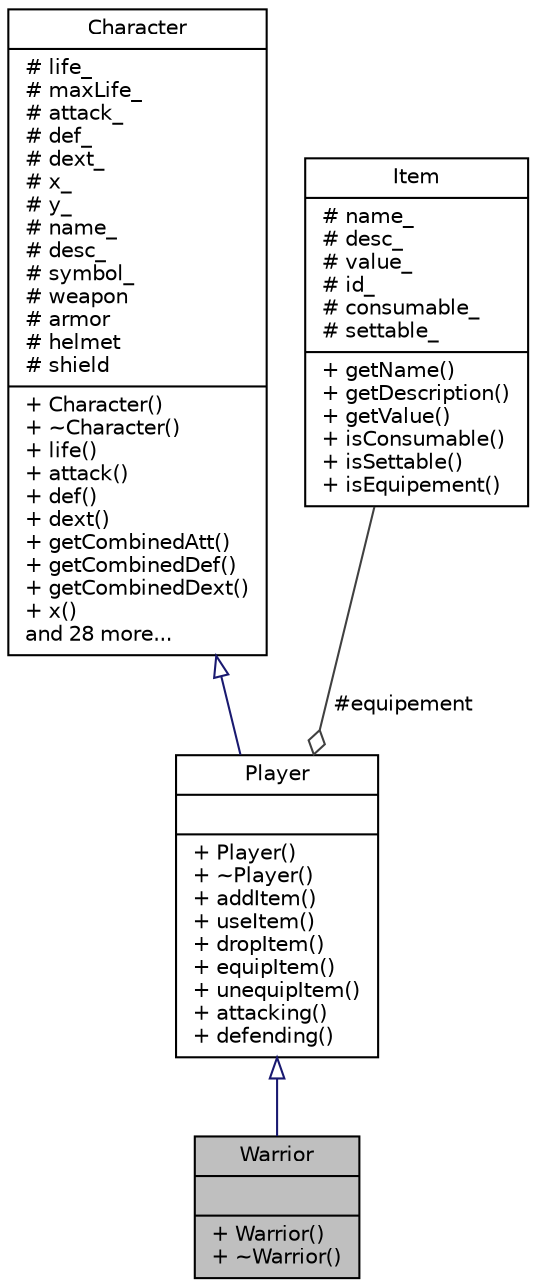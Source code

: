 digraph "Warrior"
{
  edge [fontname="Helvetica",fontsize="10",labelfontname="Helvetica",labelfontsize="10"];
  node [fontname="Helvetica",fontsize="10",shape=record];
  Node1 [label="{Warrior\n||+ Warrior()\l+ ~Warrior()\l}",height=0.2,width=0.4,color="black", fillcolor="grey75", style="filled" fontcolor="black"];
  Node2 -> Node1 [dir="back",color="midnightblue",fontsize="10",style="solid",arrowtail="onormal",fontname="Helvetica"];
  Node2 [label="{Player\n||+ Player()\l+ ~Player()\l+ addItem()\l+ useItem()\l+ dropItem()\l+ equipItem()\l+ unequipItem()\l+ attacking()\l+ defending()\l}",height=0.2,width=0.4,color="black", fillcolor="white", style="filled",URL="$classPlayer.html"];
  Node3 -> Node2 [dir="back",color="midnightblue",fontsize="10",style="solid",arrowtail="onormal",fontname="Helvetica"];
  Node3 [label="{Character\n|# life_\l# maxLife_\l# attack_\l# def_\l# dext_\l# x_\l# y_\l# name_\l# desc_\l# symbol_\l# weapon\l# armor\l# helmet\l# shield\l|+ Character()\l+ ~Character()\l+ life()\l+ attack()\l+ def()\l+ dext()\l+ getCombinedAtt()\l+ getCombinedDef()\l+ getCombinedDext()\l+ x()\land 28 more...\l}",height=0.2,width=0.4,color="black", fillcolor="white", style="filled",URL="$classCharacter.html"];
  Node4 -> Node2 [color="grey25",fontsize="10",style="solid",label=" #equipement" ,arrowhead="odiamond",fontname="Helvetica"];
  Node4 [label="{Item\n|# name_\l# desc_\l# value_\l# id_\l# consumable_\l# settable_\l|+ getName()\l+ getDescription()\l+ getValue()\l+ isConsumable()\l+ isSettable()\l+ isEquipement()\l}",height=0.2,width=0.4,color="black", fillcolor="white", style="filled",URL="$classItem.html"];
}
